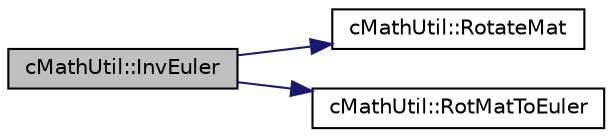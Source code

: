 digraph "cMathUtil::InvEuler"
{
 // LATEX_PDF_SIZE
  edge [fontname="Helvetica",fontsize="10",labelfontname="Helvetica",labelfontsize="10"];
  node [fontname="Helvetica",fontsize="10",shape=record];
  rankdir="LR";
  Node1 [label="cMathUtil::InvEuler",height=0.2,width=0.4,color="black", fillcolor="grey75", style="filled", fontcolor="black",tooltip=" "];
  Node1 -> Node2 [color="midnightblue",fontsize="10",style="solid",fontname="Helvetica"];
  Node2 [label="cMathUtil::RotateMat",height=0.2,width=0.4,color="black", fillcolor="white", style="filled",URL="$classc_math_util.html#a551bc548582ac0db39df5a58feca1f0a",tooltip=" "];
  Node1 -> Node3 [color="midnightblue",fontsize="10",style="solid",fontname="Helvetica"];
  Node3 [label="cMathUtil::RotMatToEuler",height=0.2,width=0.4,color="black", fillcolor="white", style="filled",URL="$classc_math_util.html#a7e6ac3e9ee96ae98fd40b013a389e9fa",tooltip=" "];
}
